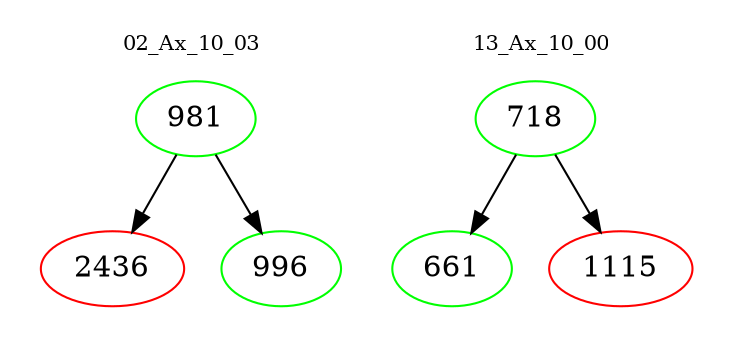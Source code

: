 digraph{
subgraph cluster_0 {
color = white
label = "02_Ax_10_03";
fontsize=10;
T0_981 [label="981", color="green"]
T0_981 -> T0_2436 [color="black"]
T0_2436 [label="2436", color="red"]
T0_981 -> T0_996 [color="black"]
T0_996 [label="996", color="green"]
}
subgraph cluster_1 {
color = white
label = "13_Ax_10_00";
fontsize=10;
T1_718 [label="718", color="green"]
T1_718 -> T1_661 [color="black"]
T1_661 [label="661", color="green"]
T1_718 -> T1_1115 [color="black"]
T1_1115 [label="1115", color="red"]
}
}
